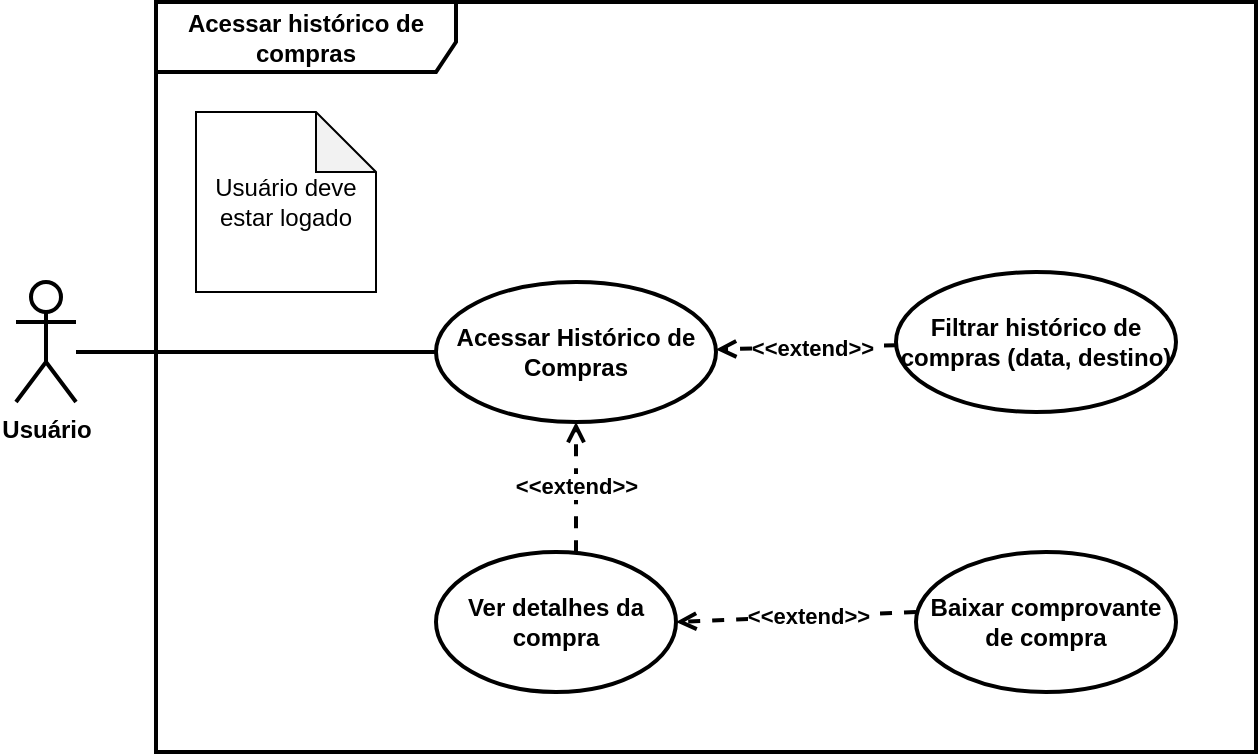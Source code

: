 <mxfile version="27.1.5">
  <diagram name="Página-1" id="P2Bl6MgNGnCEYC6LOSJ-">
    <mxGraphModel grid="1" page="1" gridSize="10" guides="1" tooltips="1" connect="1" arrows="1" fold="1" pageScale="1" pageWidth="827" pageHeight="1169" math="0" shadow="0">
      <root>
        <mxCell id="0" />
        <mxCell id="1" parent="0" />
        <mxCell id="IdwpKhhIMxXqMESn43Ej-1" value="Usuário" style="shape=umlActor;verticalLabelPosition=bottom;verticalAlign=top;html=1;strokeWidth=2;fontStyle=1" vertex="1" parent="1">
          <mxGeometry x="80" y="175" width="30" height="60" as="geometry" />
        </mxCell>
        <mxCell id="IdwpKhhIMxXqMESn43Ej-4" value="Acessar Histórico de Compras" style="ellipse;whiteSpace=wrap;html=1;strokeWidth=2;fontStyle=1" vertex="1" parent="1">
          <mxGeometry x="290" y="175" width="140" height="70" as="geometry" />
        </mxCell>
        <mxCell id="IdwpKhhIMxXqMESn43Ej-6" value="" style="endArrow=none;html=1;rounded=0;entryX=0;entryY=0.5;entryDx=0;entryDy=0;strokeWidth=2;" edge="1" parent="1" target="IdwpKhhIMxXqMESn43Ej-4">
          <mxGeometry width="50" height="50" relative="1" as="geometry">
            <mxPoint x="110" y="210" as="sourcePoint" />
            <mxPoint x="430" y="220" as="targetPoint" />
            <Array as="points">
              <mxPoint x="200" y="210" />
            </Array>
          </mxGeometry>
        </mxCell>
        <mxCell id="IdwpKhhIMxXqMESn43Ej-22" value="Ver detalhes da compra" style="ellipse;whiteSpace=wrap;html=1;strokeWidth=2;fontStyle=1" vertex="1" parent="1">
          <mxGeometry x="290" y="310" width="120" height="70" as="geometry" />
        </mxCell>
        <mxCell id="IdwpKhhIMxXqMESn43Ej-23" value="" style="endArrow=open;html=1;rounded=0;dashed=1;exitX=0.625;exitY=0.738;exitDx=0;exitDy=0;exitPerimeter=0;endFill=0;strokeWidth=2;entryX=1;entryY=0.5;entryDx=0;entryDy=0;" edge="1" parent="1" target="IdwpKhhIMxXqMESn43Ej-22">
          <mxGeometry width="50" height="50" relative="1" as="geometry">
            <mxPoint x="530" y="339.96" as="sourcePoint" />
            <mxPoint x="430.0" y="340.002" as="targetPoint" />
          </mxGeometry>
        </mxCell>
        <mxCell id="IdwpKhhIMxXqMESn43Ej-24" value="&amp;lt;&amp;lt;extend&amp;gt;&amp;gt;" style="edgeLabel;html=1;align=center;verticalAlign=middle;resizable=0;points=[];fontStyle=1" vertex="1" connectable="0" parent="IdwpKhhIMxXqMESn43Ej-23">
          <mxGeometry x="-0.091" relative="1" as="geometry">
            <mxPoint as="offset" />
          </mxGeometry>
        </mxCell>
        <mxCell id="IdwpKhhIMxXqMESn43Ej-25" value="Baixar comprovante de compra" style="ellipse;whiteSpace=wrap;html=1;strokeWidth=2;fontStyle=1" vertex="1" parent="1">
          <mxGeometry x="530" y="310" width="130" height="70" as="geometry" />
        </mxCell>
        <mxCell id="IdwpKhhIMxXqMESn43Ej-26" value="" style="endArrow=open;html=1;rounded=0;dashed=1;endFill=0;strokeWidth=2;" edge="1" parent="1" target="IdwpKhhIMxXqMESn43Ej-4">
          <mxGeometry width="50" height="50" relative="1" as="geometry">
            <mxPoint x="520" y="206.67" as="sourcePoint" />
            <mxPoint x="680" y="160.003" as="targetPoint" />
          </mxGeometry>
        </mxCell>
        <mxCell id="IdwpKhhIMxXqMESn43Ej-27" value="&amp;lt;&amp;lt;extend&amp;gt;&amp;gt;" style="edgeLabel;html=1;align=center;verticalAlign=middle;resizable=0;points=[];fontStyle=1" vertex="1" connectable="0" parent="IdwpKhhIMxXqMESn43Ej-26">
          <mxGeometry x="-0.067" relative="1" as="geometry">
            <mxPoint as="offset" />
          </mxGeometry>
        </mxCell>
        <mxCell id="IdwpKhhIMxXqMESn43Ej-28" value="Filtrar histórico de compras (data, destino)" style="ellipse;whiteSpace=wrap;html=1;strokeWidth=2;fontStyle=1" vertex="1" parent="1">
          <mxGeometry x="520" y="170" width="140" height="70" as="geometry" />
        </mxCell>
        <mxCell id="IdwpKhhIMxXqMESn43Ej-14" value="" style="endArrow=open;html=1;rounded=0;dashed=1;entryX=0.5;entryY=1;entryDx=0;entryDy=0;endFill=0;strokeWidth=2;" edge="1" parent="1" target="IdwpKhhIMxXqMESn43Ej-4">
          <mxGeometry relative="1" as="geometry">
            <mxPoint x="360" y="310.14" as="sourcePoint" />
            <mxPoint x="460" y="275.14" as="targetPoint" />
          </mxGeometry>
        </mxCell>
        <mxCell id="IdwpKhhIMxXqMESn43Ej-29" value="&amp;lt;&amp;lt;extend&amp;gt;&amp;gt;" style="edgeLabel;html=1;align=center;verticalAlign=middle;resizable=0;points=[];fontStyle=1" vertex="1" connectable="0" parent="IdwpKhhIMxXqMESn43Ej-14">
          <mxGeometry x="0.007" relative="1" as="geometry">
            <mxPoint as="offset" />
          </mxGeometry>
        </mxCell>
        <mxCell id="t5PM8H9oiWj60Rk8-bWL-1" value="Acessar histórico de compras" style="shape=umlFrame;whiteSpace=wrap;html=1;pointerEvents=0;width=150;height=35;fontStyle=1;strokeWidth=2;" vertex="1" parent="1">
          <mxGeometry x="150" y="35" width="550" height="375" as="geometry" />
        </mxCell>
        <mxCell id="YzCTlsyXWgalV9CfEJNi-1" value="Usuário deve estar logado" style="shape=note;whiteSpace=wrap;html=1;backgroundOutline=1;darkOpacity=0.05;" vertex="1" parent="1">
          <mxGeometry x="170" y="90" width="90" height="90" as="geometry" />
        </mxCell>
      </root>
    </mxGraphModel>
  </diagram>
</mxfile>
